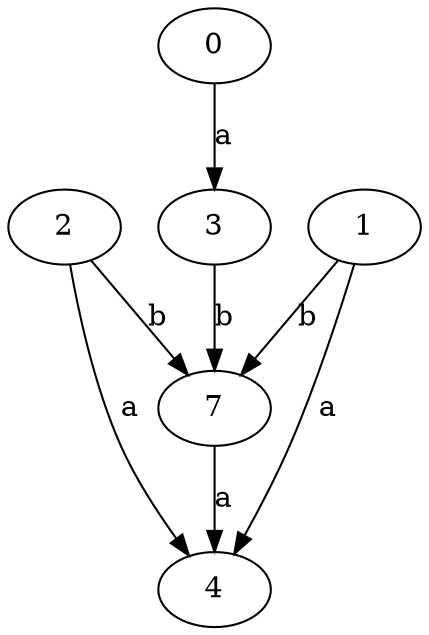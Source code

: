 strict digraph  {
2;
3;
4;
0;
1;
7;
2 -> 4  [label=a];
2 -> 7  [label=b];
3 -> 7  [label=b];
0 -> 3  [label=a];
1 -> 4  [label=a];
1 -> 7  [label=b];
7 -> 4  [label=a];
}

